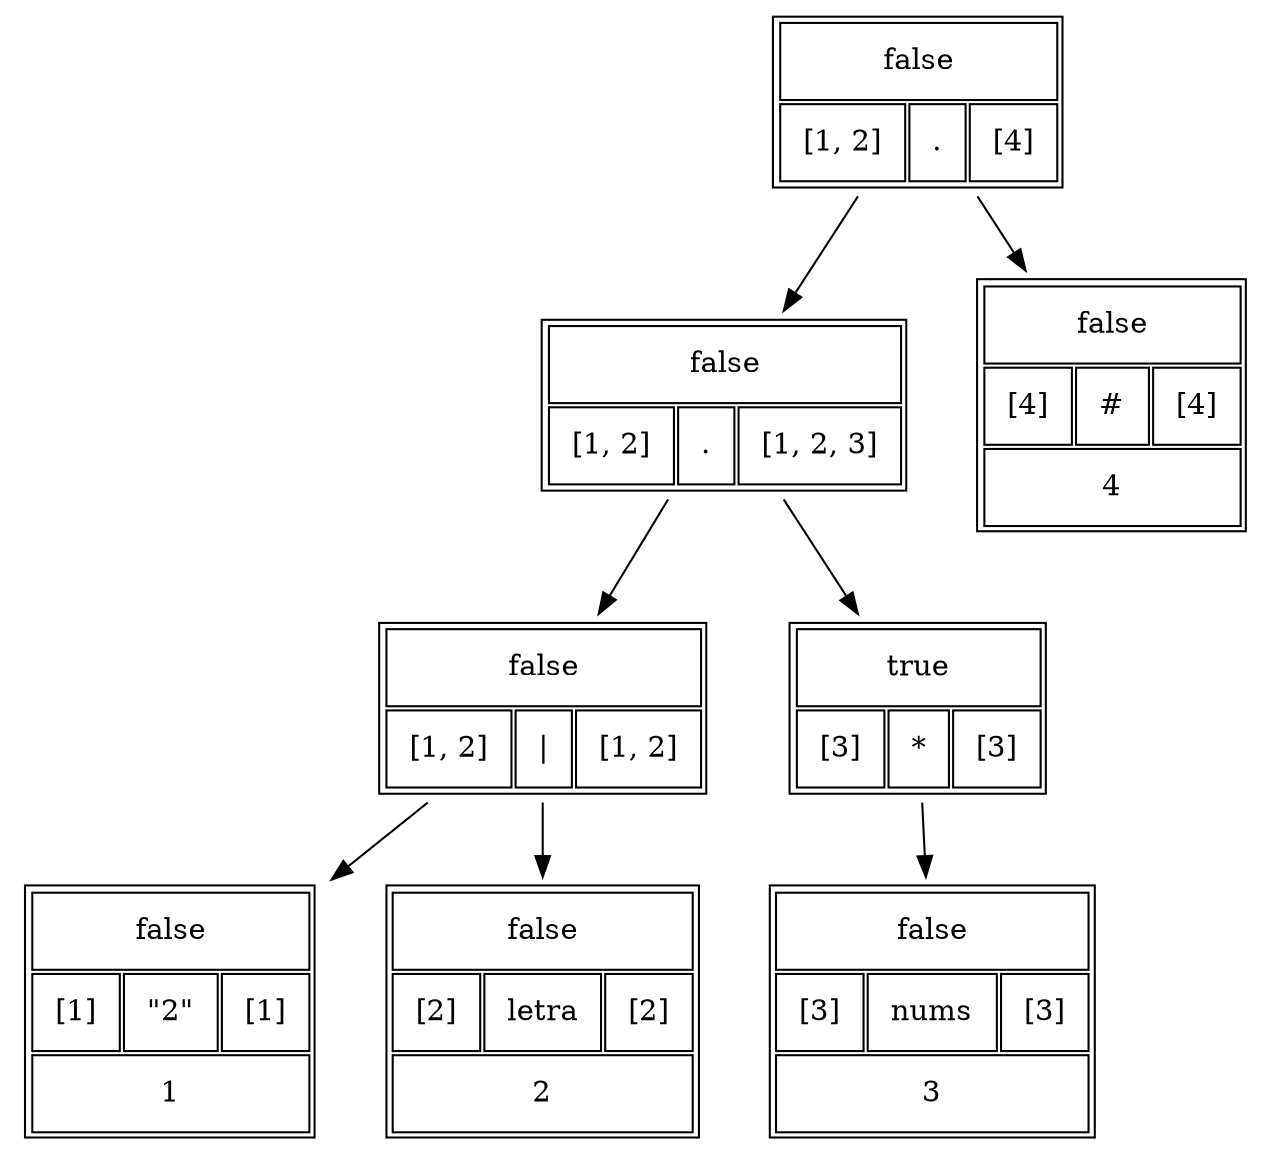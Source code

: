digraph test {
N_1[shape = none label=<
 <TABLE border="1" cellspacing="2" cellpadding="10" >
 <TR>
 <TD colspan="3">false</TD>
 </TR>
 <TR>
 <TD>[1, 2]</TD>
 <TD>.</TD>
 <TD>[4]</TD>
 </TR>
 </TABLE>>];N_2[shape = none label=<
 <TABLE border="1" cellspacing="2" cellpadding="10" >
 <TR>
 <TD colspan="3">false</TD>
 </TR>
 <TR>
 <TD>[1, 2]</TD>
 <TD>.</TD>
 <TD>[1, 2, 3]</TD>
 </TR>
 </TABLE>>];N_1 -> N_2;
N_3[shape = none label=<
 <TABLE border="1" cellspacing="2" cellpadding="10" >
 <TR>
 <TD colspan="3">false</TD>
 </TR>
 <TR>
 <TD>[1, 2]</TD>
 <TD>|</TD>
 <TD>[1, 2]</TD>
 </TR>
 </TABLE>>];N_2 -> N_3;
N_4[shape = none label=<
 <TABLE border="1" cellspacing="2" cellpadding="10" >
 <TR>
 <TD colspan="3">false</TD>
 </TR>
 <TR>
 <TD>[1]</TD>
 <TD>"2"</TD>
 <TD>[1]</TD>
 </TR>
 <TR>
 <TD colspan="3">1</TD>
 </TR>
 </TABLE>>];N_3 -> N_4;
N_5[shape = none label=<
 <TABLE border="1" cellspacing="2" cellpadding="10" >
 <TR>
 <TD colspan="3">false</TD>
 </TR>
 <TR>
 <TD>[2]</TD>
 <TD>letra</TD>
 <TD>[2]</TD>
 </TR>
 <TR>
 <TD colspan="3">2</TD>
 </TR>
 </TABLE>>];N_3 -> N_5;
N_6[shape = none label=<
 <TABLE border="1" cellspacing="2" cellpadding="10" >
 <TR>
 <TD colspan="3">true</TD>
 </TR>
 <TR>
 <TD>[3]</TD>
 <TD>*</TD>
 <TD>[3]</TD>
 </TR>
 </TABLE>>];N_2 -> N_6;
N_7[shape = none label=<
 <TABLE border="1" cellspacing="2" cellpadding="10" >
 <TR>
 <TD colspan="3">false</TD>
 </TR>
 <TR>
 <TD>[3]</TD>
 <TD>nums</TD>
 <TD>[3]</TD>
 </TR>
 <TR>
 <TD colspan="3">3</TD>
 </TR>
 </TABLE>>];N_6 -> N_7;
N_8[shape = none label=<
 <TABLE border="1" cellspacing="2" cellpadding="10" >
 <TR>
 <TD colspan="3">false</TD>
 </TR>
 <TR>
 <TD>[4]</TD>
 <TD>#</TD>
 <TD>[4]</TD>
 </TR>
 <TR>
 <TD colspan="3">4</TD>
 </TR>
 </TABLE>>];N_1 -> N_8;
}
